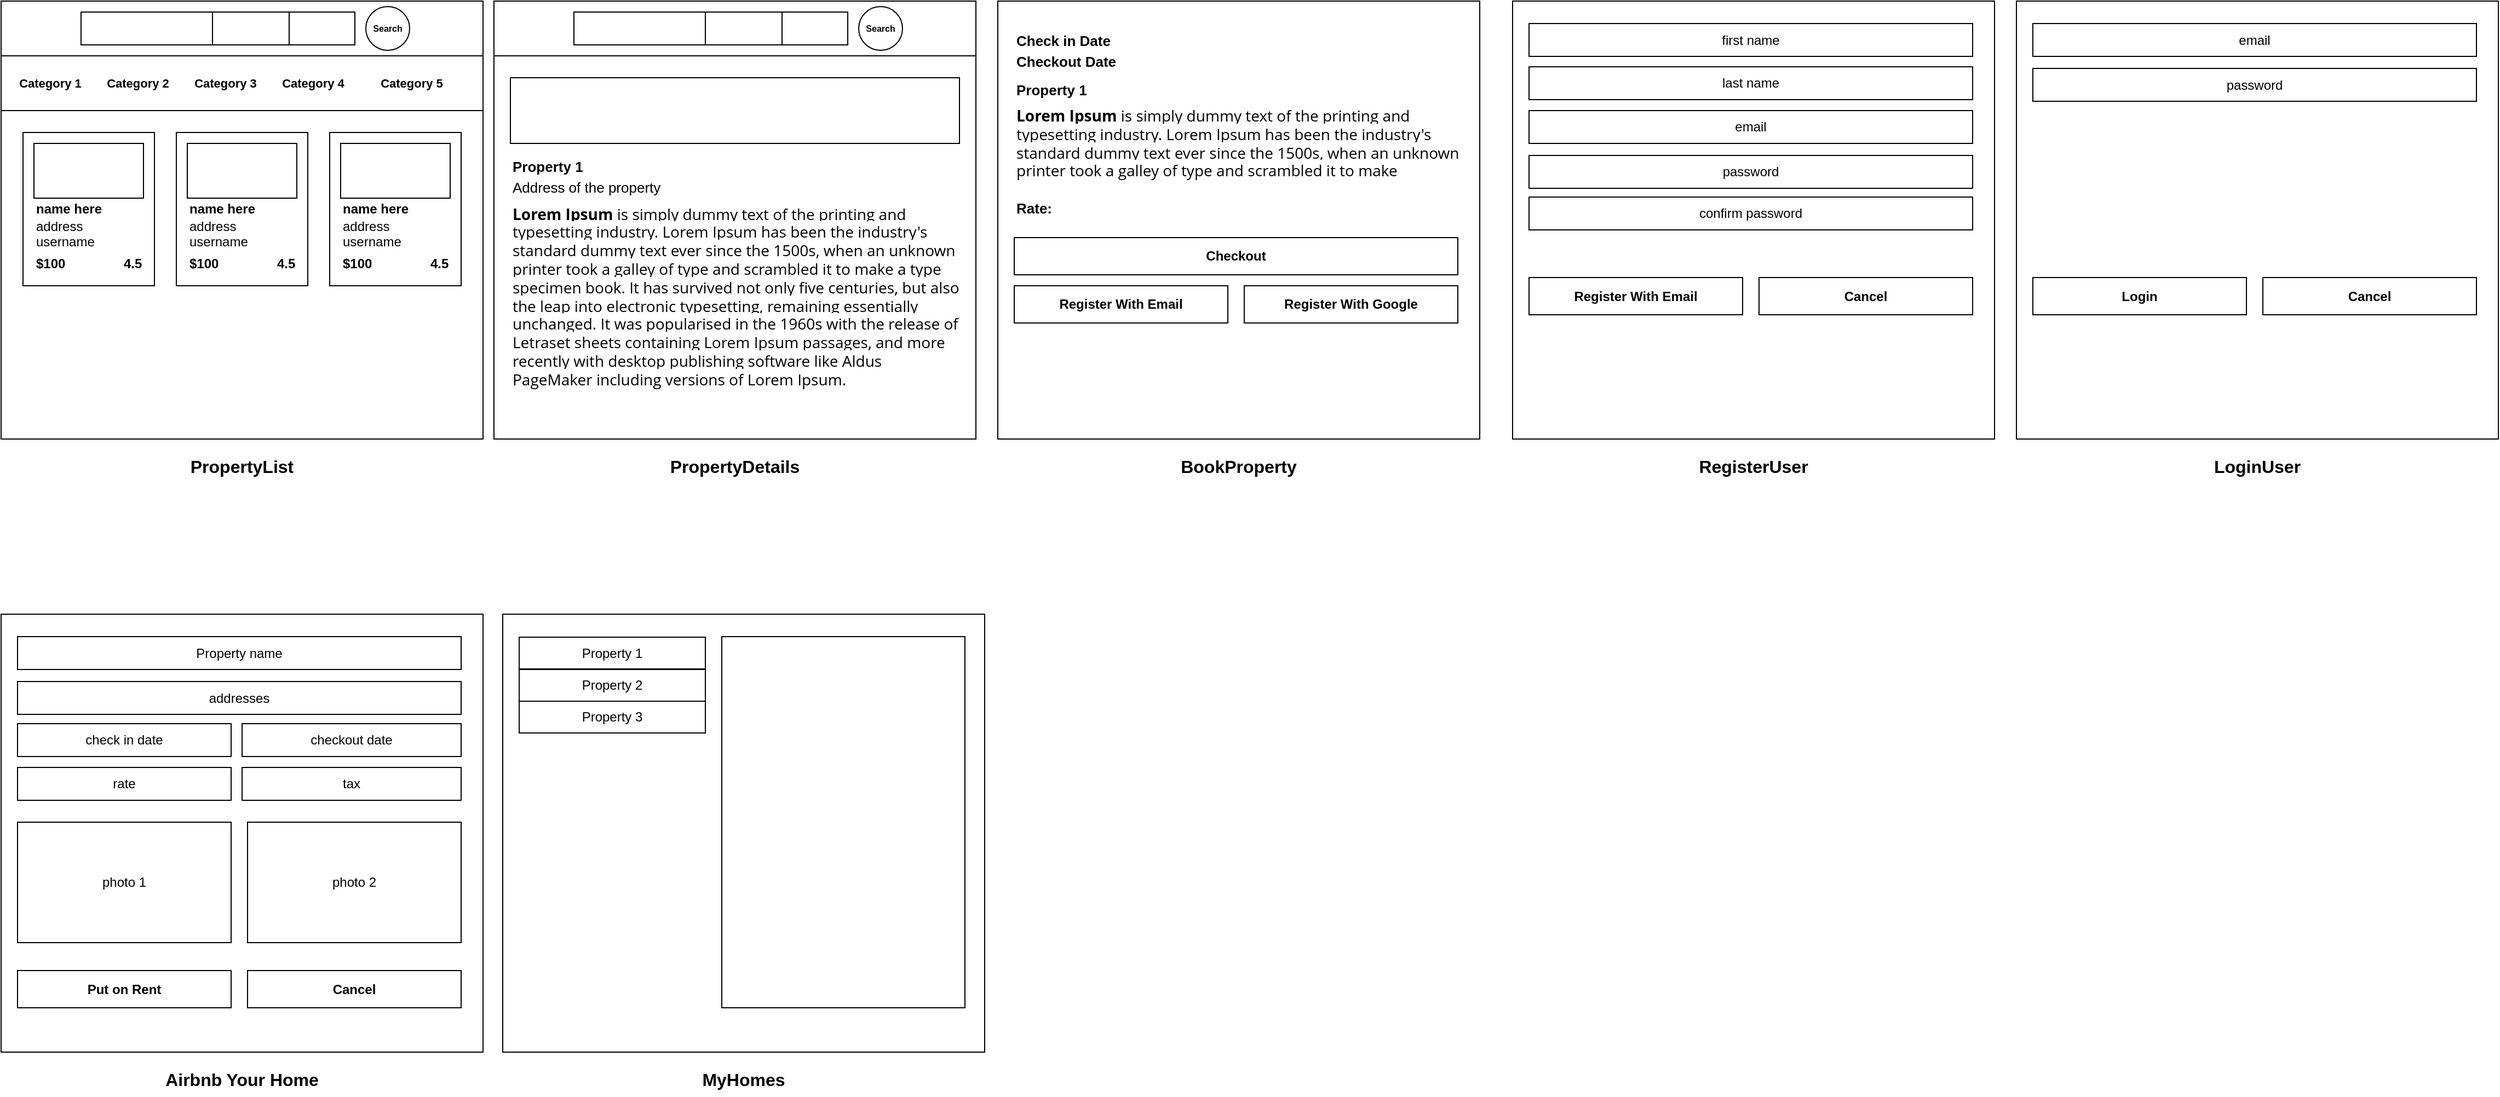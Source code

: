 <mxfile version="21.4.0" type="device">
  <diagram name="Page-1" id="8xFXdnDXO1sTReP0uFQF">
    <mxGraphModel dx="710" dy="473" grid="1" gridSize="10" guides="1" tooltips="1" connect="1" arrows="1" fold="1" page="1" pageScale="1" pageWidth="827" pageHeight="1169" math="0" shadow="0">
      <root>
        <mxCell id="0" />
        <mxCell id="1" parent="0" />
        <mxCell id="N2YEGN4-_zL3N0FW2EhS-1" value="" style="rounded=0;whiteSpace=wrap;html=1;" parent="1" vertex="1">
          <mxGeometry x="40" y="190" width="440" height="300" as="geometry" />
        </mxCell>
        <mxCell id="N2YEGN4-_zL3N0FW2EhS-2" value="PropertyList" style="text;html=1;strokeColor=none;fillColor=none;align=center;verticalAlign=middle;whiteSpace=wrap;rounded=0;fontStyle=1;fontSize=16;" parent="1" vertex="1">
          <mxGeometry x="40" y="500" width="440" height="30" as="geometry" />
        </mxCell>
        <mxCell id="N2YEGN4-_zL3N0FW2EhS-11" value="" style="group" parent="1" vertex="1" connectable="0">
          <mxGeometry x="340" y="210" width="120" height="140" as="geometry" />
        </mxCell>
        <mxCell id="N2YEGN4-_zL3N0FW2EhS-4" value="" style="rounded=0;whiteSpace=wrap;html=1;" parent="N2YEGN4-_zL3N0FW2EhS-11" vertex="1">
          <mxGeometry width="120" height="140" as="geometry" />
        </mxCell>
        <mxCell id="N2YEGN4-_zL3N0FW2EhS-5" value="" style="rounded=0;whiteSpace=wrap;html=1;" parent="N2YEGN4-_zL3N0FW2EhS-11" vertex="1">
          <mxGeometry x="10" y="10" width="100" height="50" as="geometry" />
        </mxCell>
        <mxCell id="N2YEGN4-_zL3N0FW2EhS-6" value="name here" style="text;html=1;strokeColor=none;fillColor=none;align=left;verticalAlign=middle;whiteSpace=wrap;rounded=0;fontStyle=1" parent="N2YEGN4-_zL3N0FW2EhS-11" vertex="1">
          <mxGeometry x="10" y="60" width="100" height="20" as="geometry" />
        </mxCell>
        <mxCell id="N2YEGN4-_zL3N0FW2EhS-7" value="address" style="text;html=1;strokeColor=none;fillColor=none;align=left;verticalAlign=middle;whiteSpace=wrap;rounded=0;fontStyle=0" parent="N2YEGN4-_zL3N0FW2EhS-11" vertex="1">
          <mxGeometry x="10" y="76" width="100" height="20" as="geometry" />
        </mxCell>
        <mxCell id="N2YEGN4-_zL3N0FW2EhS-8" value="username" style="text;html=1;strokeColor=none;fillColor=none;align=left;verticalAlign=middle;whiteSpace=wrap;rounded=0;fontStyle=0" parent="N2YEGN4-_zL3N0FW2EhS-11" vertex="1">
          <mxGeometry x="10" y="90" width="100" height="20" as="geometry" />
        </mxCell>
        <mxCell id="N2YEGN4-_zL3N0FW2EhS-9" value="$100" style="text;html=1;strokeColor=none;fillColor=none;align=left;verticalAlign=middle;whiteSpace=wrap;rounded=0;fontStyle=1" parent="N2YEGN4-_zL3N0FW2EhS-11" vertex="1">
          <mxGeometry x="10" y="110" width="100" height="20" as="geometry" />
        </mxCell>
        <mxCell id="N2YEGN4-_zL3N0FW2EhS-10" value="4.5" style="text;html=1;strokeColor=none;fillColor=none;align=left;verticalAlign=middle;whiteSpace=wrap;rounded=0;fontStyle=1" parent="N2YEGN4-_zL3N0FW2EhS-11" vertex="1">
          <mxGeometry x="90" y="110" width="20" height="20" as="geometry" />
        </mxCell>
        <mxCell id="N2YEGN4-_zL3N0FW2EhS-13" value="" style="group" parent="1" vertex="1" connectable="0">
          <mxGeometry x="60" y="210" width="120" height="140" as="geometry" />
        </mxCell>
        <mxCell id="N2YEGN4-_zL3N0FW2EhS-14" value="" style="rounded=0;whiteSpace=wrap;html=1;" parent="N2YEGN4-_zL3N0FW2EhS-13" vertex="1">
          <mxGeometry width="120" height="140" as="geometry" />
        </mxCell>
        <mxCell id="N2YEGN4-_zL3N0FW2EhS-15" value="" style="rounded=0;whiteSpace=wrap;html=1;" parent="N2YEGN4-_zL3N0FW2EhS-13" vertex="1">
          <mxGeometry x="10" y="10" width="100" height="50" as="geometry" />
        </mxCell>
        <mxCell id="N2YEGN4-_zL3N0FW2EhS-16" value="name here" style="text;html=1;strokeColor=none;fillColor=none;align=left;verticalAlign=middle;whiteSpace=wrap;rounded=0;fontStyle=1" parent="N2YEGN4-_zL3N0FW2EhS-13" vertex="1">
          <mxGeometry x="10" y="60" width="100" height="20" as="geometry" />
        </mxCell>
        <mxCell id="N2YEGN4-_zL3N0FW2EhS-17" value="address" style="text;html=1;strokeColor=none;fillColor=none;align=left;verticalAlign=middle;whiteSpace=wrap;rounded=0;fontStyle=0" parent="N2YEGN4-_zL3N0FW2EhS-13" vertex="1">
          <mxGeometry x="10" y="76" width="100" height="20" as="geometry" />
        </mxCell>
        <mxCell id="N2YEGN4-_zL3N0FW2EhS-18" value="username" style="text;html=1;strokeColor=none;fillColor=none;align=left;verticalAlign=middle;whiteSpace=wrap;rounded=0;fontStyle=0" parent="N2YEGN4-_zL3N0FW2EhS-13" vertex="1">
          <mxGeometry x="10" y="90" width="100" height="20" as="geometry" />
        </mxCell>
        <mxCell id="N2YEGN4-_zL3N0FW2EhS-19" value="$100" style="text;html=1;strokeColor=none;fillColor=none;align=left;verticalAlign=middle;whiteSpace=wrap;rounded=0;fontStyle=1" parent="N2YEGN4-_zL3N0FW2EhS-13" vertex="1">
          <mxGeometry x="10" y="110" width="100" height="20" as="geometry" />
        </mxCell>
        <mxCell id="N2YEGN4-_zL3N0FW2EhS-20" value="4.5" style="text;html=1;strokeColor=none;fillColor=none;align=left;verticalAlign=middle;whiteSpace=wrap;rounded=0;fontStyle=1" parent="N2YEGN4-_zL3N0FW2EhS-13" vertex="1">
          <mxGeometry x="90" y="110" width="20" height="20" as="geometry" />
        </mxCell>
        <mxCell id="N2YEGN4-_zL3N0FW2EhS-21" value="" style="group" parent="1" vertex="1" connectable="0">
          <mxGeometry x="200" y="210" width="120" height="140" as="geometry" />
        </mxCell>
        <mxCell id="N2YEGN4-_zL3N0FW2EhS-22" value="" style="rounded=0;whiteSpace=wrap;html=1;" parent="N2YEGN4-_zL3N0FW2EhS-21" vertex="1">
          <mxGeometry width="120" height="140" as="geometry" />
        </mxCell>
        <mxCell id="N2YEGN4-_zL3N0FW2EhS-23" value="" style="rounded=0;whiteSpace=wrap;html=1;" parent="N2YEGN4-_zL3N0FW2EhS-21" vertex="1">
          <mxGeometry x="10" y="10" width="100" height="50" as="geometry" />
        </mxCell>
        <mxCell id="N2YEGN4-_zL3N0FW2EhS-24" value="name here" style="text;html=1;strokeColor=none;fillColor=none;align=left;verticalAlign=middle;whiteSpace=wrap;rounded=0;fontStyle=1" parent="N2YEGN4-_zL3N0FW2EhS-21" vertex="1">
          <mxGeometry x="10" y="60" width="100" height="20" as="geometry" />
        </mxCell>
        <mxCell id="N2YEGN4-_zL3N0FW2EhS-25" value="address" style="text;html=1;strokeColor=none;fillColor=none;align=left;verticalAlign=middle;whiteSpace=wrap;rounded=0;fontStyle=0" parent="N2YEGN4-_zL3N0FW2EhS-21" vertex="1">
          <mxGeometry x="10" y="76" width="100" height="20" as="geometry" />
        </mxCell>
        <mxCell id="N2YEGN4-_zL3N0FW2EhS-26" value="username" style="text;html=1;strokeColor=none;fillColor=none;align=left;verticalAlign=middle;whiteSpace=wrap;rounded=0;fontStyle=0" parent="N2YEGN4-_zL3N0FW2EhS-21" vertex="1">
          <mxGeometry x="10" y="90" width="100" height="20" as="geometry" />
        </mxCell>
        <mxCell id="N2YEGN4-_zL3N0FW2EhS-27" value="$100" style="text;html=1;strokeColor=none;fillColor=none;align=left;verticalAlign=middle;whiteSpace=wrap;rounded=0;fontStyle=1" parent="N2YEGN4-_zL3N0FW2EhS-21" vertex="1">
          <mxGeometry x="10" y="110" width="100" height="20" as="geometry" />
        </mxCell>
        <mxCell id="N2YEGN4-_zL3N0FW2EhS-28" value="4.5" style="text;html=1;strokeColor=none;fillColor=none;align=left;verticalAlign=middle;whiteSpace=wrap;rounded=0;fontStyle=1" parent="N2YEGN4-_zL3N0FW2EhS-21" vertex="1">
          <mxGeometry x="90" y="110" width="20" height="20" as="geometry" />
        </mxCell>
        <mxCell id="N2YEGN4-_zL3N0FW2EhS-29" value="" style="rounded=0;whiteSpace=wrap;html=1;" parent="1" vertex="1">
          <mxGeometry x="40" y="140" width="440" height="50" as="geometry" />
        </mxCell>
        <mxCell id="N2YEGN4-_zL3N0FW2EhS-30" value="Category 1" style="text;html=1;strokeColor=none;fillColor=none;align=center;verticalAlign=middle;whiteSpace=wrap;rounded=0;fontStyle=1;fontSize=11;" parent="1" vertex="1">
          <mxGeometry x="50" y="150" width="70" height="30" as="geometry" />
        </mxCell>
        <mxCell id="N2YEGN4-_zL3N0FW2EhS-32" value="Category 2" style="text;html=1;strokeColor=none;fillColor=none;align=center;verticalAlign=middle;whiteSpace=wrap;rounded=0;fontStyle=1;fontSize=11;" parent="1" vertex="1">
          <mxGeometry x="130" y="150" width="70" height="30" as="geometry" />
        </mxCell>
        <mxCell id="N2YEGN4-_zL3N0FW2EhS-33" value="Category 3" style="text;html=1;strokeColor=none;fillColor=none;align=center;verticalAlign=middle;whiteSpace=wrap;rounded=0;fontStyle=1;fontSize=11;" parent="1" vertex="1">
          <mxGeometry x="210" y="150" width="70" height="30" as="geometry" />
        </mxCell>
        <mxCell id="N2YEGN4-_zL3N0FW2EhS-34" value="Category 4" style="text;html=1;strokeColor=none;fillColor=none;align=center;verticalAlign=middle;whiteSpace=wrap;rounded=0;fontStyle=1;fontSize=11;" parent="1" vertex="1">
          <mxGeometry x="290" y="150" width="70" height="30" as="geometry" />
        </mxCell>
        <mxCell id="N2YEGN4-_zL3N0FW2EhS-35" value="Category 5" style="text;html=1;strokeColor=none;fillColor=none;align=center;verticalAlign=middle;whiteSpace=wrap;rounded=0;fontStyle=1;fontSize=11;" parent="1" vertex="1">
          <mxGeometry x="380" y="150" width="70" height="30" as="geometry" />
        </mxCell>
        <mxCell id="N2YEGN4-_zL3N0FW2EhS-37" value="" style="rounded=0;whiteSpace=wrap;html=1;" parent="1" vertex="1">
          <mxGeometry x="40" y="90" width="440" height="50" as="geometry" />
        </mxCell>
        <mxCell id="N2YEGN4-_zL3N0FW2EhS-38" value="" style="rounded=0;whiteSpace=wrap;html=1;" parent="1" vertex="1">
          <mxGeometry x="113" y="100" width="120" height="30" as="geometry" />
        </mxCell>
        <mxCell id="N2YEGN4-_zL3N0FW2EhS-40" value="" style="rounded=0;whiteSpace=wrap;html=1;" parent="1" vertex="1">
          <mxGeometry x="233" y="100" width="70" height="30" as="geometry" />
        </mxCell>
        <mxCell id="N2YEGN4-_zL3N0FW2EhS-41" value="" style="rounded=0;whiteSpace=wrap;html=1;" parent="1" vertex="1">
          <mxGeometry x="303" y="100" width="60" height="30" as="geometry" />
        </mxCell>
        <mxCell id="N2YEGN4-_zL3N0FW2EhS-42" value="Search" style="ellipse;whiteSpace=wrap;html=1;aspect=fixed;fontSize=8;fontStyle=1" parent="1" vertex="1">
          <mxGeometry x="373" y="95" width="40" height="40" as="geometry" />
        </mxCell>
        <mxCell id="N2YEGN4-_zL3N0FW2EhS-44" value="" style="rounded=0;whiteSpace=wrap;html=1;" parent="1" vertex="1">
          <mxGeometry x="490" y="135" width="440" height="355" as="geometry" />
        </mxCell>
        <mxCell id="N2YEGN4-_zL3N0FW2EhS-45" value="PropertyDetails" style="text;html=1;strokeColor=none;fillColor=none;align=center;verticalAlign=middle;whiteSpace=wrap;rounded=0;fontStyle=1;fontSize=16;" parent="1" vertex="1">
          <mxGeometry x="490" y="500" width="440" height="30" as="geometry" />
        </mxCell>
        <mxCell id="N2YEGN4-_zL3N0FW2EhS-46" value="" style="rounded=0;whiteSpace=wrap;html=1;" parent="1" vertex="1">
          <mxGeometry x="490" y="90" width="440" height="50" as="geometry" />
        </mxCell>
        <mxCell id="N2YEGN4-_zL3N0FW2EhS-47" value="" style="rounded=0;whiteSpace=wrap;html=1;" parent="1" vertex="1">
          <mxGeometry x="563" y="100" width="120" height="30" as="geometry" />
        </mxCell>
        <mxCell id="N2YEGN4-_zL3N0FW2EhS-48" value="" style="rounded=0;whiteSpace=wrap;html=1;" parent="1" vertex="1">
          <mxGeometry x="683" y="100" width="70" height="30" as="geometry" />
        </mxCell>
        <mxCell id="N2YEGN4-_zL3N0FW2EhS-49" value="" style="rounded=0;whiteSpace=wrap;html=1;" parent="1" vertex="1">
          <mxGeometry x="753" y="100" width="60" height="30" as="geometry" />
        </mxCell>
        <mxCell id="N2YEGN4-_zL3N0FW2EhS-50" value="Search" style="ellipse;whiteSpace=wrap;html=1;aspect=fixed;fontSize=8;fontStyle=1" parent="1" vertex="1">
          <mxGeometry x="823" y="95" width="40" height="40" as="geometry" />
        </mxCell>
        <mxCell id="N2YEGN4-_zL3N0FW2EhS-51" value="" style="rounded=0;whiteSpace=wrap;html=1;" parent="1" vertex="1">
          <mxGeometry x="505" y="160" width="410" height="60" as="geometry" />
        </mxCell>
        <mxCell id="N2YEGN4-_zL3N0FW2EhS-52" value="Property 1" style="text;html=1;strokeColor=none;fillColor=none;align=left;verticalAlign=middle;whiteSpace=wrap;rounded=0;fontStyle=1;fontSize=13;" parent="1" vertex="1">
          <mxGeometry x="505" y="231" width="410" height="19" as="geometry" />
        </mxCell>
        <mxCell id="N2YEGN4-_zL3N0FW2EhS-53" value="Address of the property" style="text;html=1;strokeColor=none;fillColor=none;align=left;verticalAlign=middle;whiteSpace=wrap;rounded=0;fontStyle=0;fontSize=13;" parent="1" vertex="1">
          <mxGeometry x="505" y="250" width="410" height="19" as="geometry" />
        </mxCell>
        <mxCell id="N2YEGN4-_zL3N0FW2EhS-54" value="&lt;meta charset=&quot;utf-8&quot;&gt;&lt;strong style=&quot;margin: 0px; padding: 0px; color: rgb(0, 0, 0); font-family: &amp;quot;Open Sans&amp;quot;, Arial, sans-serif; font-size: 14px; font-style: normal; font-variant-ligatures: normal; font-variant-caps: normal; letter-spacing: normal; orphans: 2; text-align: justify; text-indent: 0px; text-transform: none; widows: 2; word-spacing: 0px; -webkit-text-stroke-width: 0px; background-color: rgb(255, 255, 255); text-decoration-thickness: initial; text-decoration-style: initial; text-decoration-color: initial;&quot;&gt;Lorem Ipsum&lt;/strong&gt;&lt;span style=&quot;color: rgb(0, 0, 0); font-family: &amp;quot;Open Sans&amp;quot;, Arial, sans-serif; font-size: 14px; font-style: normal; font-variant-ligatures: normal; font-variant-caps: normal; font-weight: 400; letter-spacing: normal; orphans: 2; text-align: justify; text-indent: 0px; text-transform: none; widows: 2; word-spacing: 0px; -webkit-text-stroke-width: 0px; background-color: rgb(255, 255, 255); text-decoration-thickness: initial; text-decoration-style: initial; text-decoration-color: initial; float: none; display: inline !important;&quot;&gt;&lt;span&gt;&amp;nbsp;&lt;/span&gt;is simply dummy text of the printing and typesetting industry. Lorem Ipsum has been the industry&#39;s standard dummy text ever since the 1500s, when an unknown printer took a galley of type and scrambled it to make a type specimen book. It has survived not only five centuries, but also the leap into electronic typesetting, remaining essentially unchanged. It was popularised in the 1960s with the release of Letraset sheets containing Lorem Ipsum passages, and more recently with desktop publishing software like Aldus PageMaker including versions of Lorem Ipsum.&lt;/span&gt;" style="text;html=1;strokeColor=none;fillColor=none;align=left;verticalAlign=middle;whiteSpace=wrap;rounded=0;fontStyle=0;fontSize=13;" parent="1" vertex="1">
          <mxGeometry x="505" y="269" width="410" height="181" as="geometry" />
        </mxCell>
        <mxCell id="N2YEGN4-_zL3N0FW2EhS-56" value="" style="rounded=0;whiteSpace=wrap;html=1;" parent="1" vertex="1">
          <mxGeometry x="950" y="90" width="440" height="400" as="geometry" />
        </mxCell>
        <mxCell id="N2YEGN4-_zL3N0FW2EhS-57" value="BookProperty" style="text;html=1;strokeColor=none;fillColor=none;align=center;verticalAlign=middle;whiteSpace=wrap;rounded=0;fontStyle=1;fontSize=16;" parent="1" vertex="1">
          <mxGeometry x="950" y="500" width="440" height="30" as="geometry" />
        </mxCell>
        <mxCell id="N2YEGN4-_zL3N0FW2EhS-64" value="Check in Date" style="text;html=1;strokeColor=none;fillColor=none;align=left;verticalAlign=middle;whiteSpace=wrap;rounded=0;fontStyle=1;fontSize=13;" parent="1" vertex="1">
          <mxGeometry x="965" y="116" width="405" height="19" as="geometry" />
        </mxCell>
        <mxCell id="N2YEGN4-_zL3N0FW2EhS-67" value="Checkout Date" style="text;html=1;strokeColor=none;fillColor=none;align=left;verticalAlign=middle;whiteSpace=wrap;rounded=0;fontStyle=1;fontSize=13;" parent="1" vertex="1">
          <mxGeometry x="965" y="135" width="405" height="19" as="geometry" />
        </mxCell>
        <mxCell id="N2YEGN4-_zL3N0FW2EhS-68" value="Property 1" style="text;html=1;strokeColor=none;fillColor=none;align=left;verticalAlign=middle;whiteSpace=wrap;rounded=0;fontStyle=1;fontSize=13;" parent="1" vertex="1">
          <mxGeometry x="965" y="161" width="405" height="19" as="geometry" />
        </mxCell>
        <mxCell id="N2YEGN4-_zL3N0FW2EhS-69" value="&lt;strong style=&quot;margin: 0px; padding: 0px; color: rgb(0, 0, 0); font-family: &amp;quot;Open Sans&amp;quot;, Arial, sans-serif; font-size: 14px; font-style: normal; font-variant-ligatures: normal; font-variant-caps: normal; letter-spacing: normal; orphans: 2; text-align: justify; text-indent: 0px; text-transform: none; widows: 2; word-spacing: 0px; -webkit-text-stroke-width: 0px; background-color: rgb(255, 255, 255); text-decoration-thickness: initial; text-decoration-style: initial; text-decoration-color: initial;&quot;&gt;Lorem Ipsum&lt;/strong&gt;&lt;span style=&quot;color: rgb(0, 0, 0); font-family: &amp;quot;Open Sans&amp;quot;, Arial, sans-serif; font-size: 14px; font-style: normal; font-variant-ligatures: normal; font-variant-caps: normal; font-weight: 400; letter-spacing: normal; orphans: 2; text-align: justify; text-indent: 0px; text-transform: none; widows: 2; word-spacing: 0px; -webkit-text-stroke-width: 0px; background-color: rgb(255, 255, 255); text-decoration-thickness: initial; text-decoration-style: initial; text-decoration-color: initial; float: none; display: inline !important;&quot;&gt;&lt;span&gt;&amp;nbsp;&lt;/span&gt;is simply dummy text of the printing and typesetting industry. Lorem Ipsum has been the industry&#39;s standard dummy text ever since the 1500s, when an unknown printer took a galley of type and scrambled it to make&lt;/span&gt;" style="text;html=1;strokeColor=none;fillColor=none;align=left;verticalAlign=middle;whiteSpace=wrap;rounded=0;fontStyle=0;fontSize=13;" parent="1" vertex="1">
          <mxGeometry x="965" y="180" width="410" height="80" as="geometry" />
        </mxCell>
        <mxCell id="N2YEGN4-_zL3N0FW2EhS-71" value="Rate:" style="text;html=1;strokeColor=none;fillColor=none;align=left;verticalAlign=middle;whiteSpace=wrap;rounded=0;fontStyle=1;fontSize=13;" parent="1" vertex="1">
          <mxGeometry x="965" y="269" width="405" height="19" as="geometry" />
        </mxCell>
        <mxCell id="N2YEGN4-_zL3N0FW2EhS-72" value="Checkout" style="rounded=0;whiteSpace=wrap;html=1;fontStyle=1" parent="1" vertex="1">
          <mxGeometry x="965" y="306" width="405" height="34" as="geometry" />
        </mxCell>
        <mxCell id="N2YEGN4-_zL3N0FW2EhS-73" value="Register With Email" style="rounded=0;whiteSpace=wrap;html=1;fontStyle=1" parent="1" vertex="1">
          <mxGeometry x="965" y="350" width="195" height="34" as="geometry" />
        </mxCell>
        <mxCell id="N2YEGN4-_zL3N0FW2EhS-74" value="Register With Google" style="rounded=0;whiteSpace=wrap;html=1;fontStyle=1" parent="1" vertex="1">
          <mxGeometry x="1175" y="350" width="195" height="34" as="geometry" />
        </mxCell>
        <mxCell id="N2YEGN4-_zL3N0FW2EhS-75" value="" style="rounded=0;whiteSpace=wrap;html=1;" parent="1" vertex="1">
          <mxGeometry x="1420" y="90" width="440" height="400" as="geometry" />
        </mxCell>
        <mxCell id="N2YEGN4-_zL3N0FW2EhS-76" value="RegisterUser" style="text;html=1;strokeColor=none;fillColor=none;align=center;verticalAlign=middle;whiteSpace=wrap;rounded=0;fontStyle=1;fontSize=16;" parent="1" vertex="1">
          <mxGeometry x="1420" y="500" width="440" height="30" as="geometry" />
        </mxCell>
        <mxCell id="N2YEGN4-_zL3N0FW2EhS-83" value="Register With Email" style="rounded=0;whiteSpace=wrap;html=1;fontStyle=1" parent="1" vertex="1">
          <mxGeometry x="1435" y="342.5" width="195" height="34" as="geometry" />
        </mxCell>
        <mxCell id="N2YEGN4-_zL3N0FW2EhS-85" value="Cancel" style="rounded=0;whiteSpace=wrap;html=1;fontStyle=1" parent="1" vertex="1">
          <mxGeometry x="1645" y="342.5" width="195" height="34" as="geometry" />
        </mxCell>
        <mxCell id="N2YEGN4-_zL3N0FW2EhS-86" value="first name" style="rounded=0;whiteSpace=wrap;html=1;" parent="1" vertex="1">
          <mxGeometry x="1435" y="110.5" width="405" height="30" as="geometry" />
        </mxCell>
        <mxCell id="N2YEGN4-_zL3N0FW2EhS-87" value="last name" style="rounded=0;whiteSpace=wrap;html=1;" parent="1" vertex="1">
          <mxGeometry x="1435" y="150" width="405" height="30" as="geometry" />
        </mxCell>
        <mxCell id="N2YEGN4-_zL3N0FW2EhS-88" value="email" style="rounded=0;whiteSpace=wrap;html=1;" parent="1" vertex="1">
          <mxGeometry x="1435" y="190" width="405" height="30" as="geometry" />
        </mxCell>
        <mxCell id="N2YEGN4-_zL3N0FW2EhS-89" value="password" style="rounded=0;whiteSpace=wrap;html=1;" parent="1" vertex="1">
          <mxGeometry x="1435" y="231" width="405" height="30" as="geometry" />
        </mxCell>
        <mxCell id="N2YEGN4-_zL3N0FW2EhS-90" value="confirm password" style="rounded=0;whiteSpace=wrap;html=1;" parent="1" vertex="1">
          <mxGeometry x="1435" y="269" width="405" height="30" as="geometry" />
        </mxCell>
        <mxCell id="N2YEGN4-_zL3N0FW2EhS-91" value="" style="rounded=0;whiteSpace=wrap;html=1;" parent="1" vertex="1">
          <mxGeometry x="1880" y="90" width="440" height="400" as="geometry" />
        </mxCell>
        <mxCell id="N2YEGN4-_zL3N0FW2EhS-92" value="LoginUser" style="text;html=1;strokeColor=none;fillColor=none;align=center;verticalAlign=middle;whiteSpace=wrap;rounded=0;fontStyle=1;fontSize=16;" parent="1" vertex="1">
          <mxGeometry x="1880" y="500" width="440" height="30" as="geometry" />
        </mxCell>
        <mxCell id="N2YEGN4-_zL3N0FW2EhS-93" value="Login" style="rounded=0;whiteSpace=wrap;html=1;fontStyle=1" parent="1" vertex="1">
          <mxGeometry x="1895" y="342.5" width="195" height="34" as="geometry" />
        </mxCell>
        <mxCell id="N2YEGN4-_zL3N0FW2EhS-94" value="Cancel" style="rounded=0;whiteSpace=wrap;html=1;fontStyle=1" parent="1" vertex="1">
          <mxGeometry x="2105" y="342.5" width="195" height="34" as="geometry" />
        </mxCell>
        <mxCell id="N2YEGN4-_zL3N0FW2EhS-97" value="email" style="rounded=0;whiteSpace=wrap;html=1;" parent="1" vertex="1">
          <mxGeometry x="1895" y="110.5" width="405" height="30" as="geometry" />
        </mxCell>
        <mxCell id="N2YEGN4-_zL3N0FW2EhS-98" value="password" style="rounded=0;whiteSpace=wrap;html=1;" parent="1" vertex="1">
          <mxGeometry x="1895" y="151.5" width="405" height="30" as="geometry" />
        </mxCell>
        <mxCell id="N2YEGN4-_zL3N0FW2EhS-100" value="" style="rounded=0;whiteSpace=wrap;html=1;" parent="1" vertex="1">
          <mxGeometry x="40" y="650" width="440" height="400" as="geometry" />
        </mxCell>
        <mxCell id="N2YEGN4-_zL3N0FW2EhS-101" value="Airbnb Your Home" style="text;html=1;strokeColor=none;fillColor=none;align=center;verticalAlign=middle;whiteSpace=wrap;rounded=0;fontStyle=1;fontSize=16;" parent="1" vertex="1">
          <mxGeometry x="40" y="1060" width="440" height="30" as="geometry" />
        </mxCell>
        <mxCell id="N2YEGN4-_zL3N0FW2EhS-102" value="Put on Rent" style="rounded=0;whiteSpace=wrap;html=1;fontStyle=1" parent="1" vertex="1">
          <mxGeometry x="55" y="975.5" width="195" height="34" as="geometry" />
        </mxCell>
        <mxCell id="N2YEGN4-_zL3N0FW2EhS-103" value="Cancel" style="rounded=0;whiteSpace=wrap;html=1;fontStyle=1" parent="1" vertex="1">
          <mxGeometry x="265" y="975.5" width="195" height="34" as="geometry" />
        </mxCell>
        <mxCell id="N2YEGN4-_zL3N0FW2EhS-104" value="Property name" style="rounded=0;whiteSpace=wrap;html=1;" parent="1" vertex="1">
          <mxGeometry x="55" y="670.5" width="405" height="30" as="geometry" />
        </mxCell>
        <mxCell id="N2YEGN4-_zL3N0FW2EhS-105" value="addresses" style="rounded=0;whiteSpace=wrap;html=1;" parent="1" vertex="1">
          <mxGeometry x="55" y="711.5" width="405" height="30" as="geometry" />
        </mxCell>
        <mxCell id="N2YEGN4-_zL3N0FW2EhS-106" value="check in date" style="rounded=0;whiteSpace=wrap;html=1;" parent="1" vertex="1">
          <mxGeometry x="55" y="750" width="195" height="30" as="geometry" />
        </mxCell>
        <mxCell id="N2YEGN4-_zL3N0FW2EhS-107" value="checkout date" style="rounded=0;whiteSpace=wrap;html=1;" parent="1" vertex="1">
          <mxGeometry x="260" y="750" width="200" height="30" as="geometry" />
        </mxCell>
        <mxCell id="N2YEGN4-_zL3N0FW2EhS-108" value="rate" style="rounded=0;whiteSpace=wrap;html=1;" parent="1" vertex="1">
          <mxGeometry x="55" y="790" width="195" height="30" as="geometry" />
        </mxCell>
        <mxCell id="N2YEGN4-_zL3N0FW2EhS-109" value="tax" style="rounded=0;whiteSpace=wrap;html=1;" parent="1" vertex="1">
          <mxGeometry x="260" y="790" width="200" height="30" as="geometry" />
        </mxCell>
        <mxCell id="N2YEGN4-_zL3N0FW2EhS-110" value="" style="rounded=0;whiteSpace=wrap;html=1;" parent="1" vertex="1">
          <mxGeometry x="498" y="650" width="440" height="400" as="geometry" />
        </mxCell>
        <mxCell id="N2YEGN4-_zL3N0FW2EhS-111" value="MyHomes" style="text;html=1;strokeColor=none;fillColor=none;align=center;verticalAlign=middle;whiteSpace=wrap;rounded=0;fontStyle=1;fontSize=16;" parent="1" vertex="1">
          <mxGeometry x="498" y="1060" width="440" height="30" as="geometry" />
        </mxCell>
        <mxCell id="N2YEGN4-_zL3N0FW2EhS-120" value="Property 1" style="rounded=0;whiteSpace=wrap;html=1;" parent="1" vertex="1">
          <mxGeometry x="513" y="671" width="170" height="29" as="geometry" />
        </mxCell>
        <mxCell id="N2YEGN4-_zL3N0FW2EhS-121" value="Property 2" style="rounded=0;whiteSpace=wrap;html=1;" parent="1" vertex="1">
          <mxGeometry x="513" y="700.5" width="170" height="29" as="geometry" />
        </mxCell>
        <mxCell id="N2YEGN4-_zL3N0FW2EhS-122" value="Property 3" style="rounded=0;whiteSpace=wrap;html=1;" parent="1" vertex="1">
          <mxGeometry x="513" y="729.5" width="170" height="29" as="geometry" />
        </mxCell>
        <mxCell id="N2YEGN4-_zL3N0FW2EhS-123" value="" style="rounded=0;whiteSpace=wrap;html=1;" parent="1" vertex="1">
          <mxGeometry x="698" y="670.5" width="222" height="339" as="geometry" />
        </mxCell>
        <mxCell id="N2YEGN4-_zL3N0FW2EhS-124" value="photo 1" style="rounded=0;whiteSpace=wrap;html=1;" parent="1" vertex="1">
          <mxGeometry x="55" y="840" width="195" height="110" as="geometry" />
        </mxCell>
        <mxCell id="N2YEGN4-_zL3N0FW2EhS-125" value="photo 2" style="rounded=0;whiteSpace=wrap;html=1;" parent="1" vertex="1">
          <mxGeometry x="265" y="840" width="195" height="110" as="geometry" />
        </mxCell>
      </root>
    </mxGraphModel>
  </diagram>
</mxfile>
